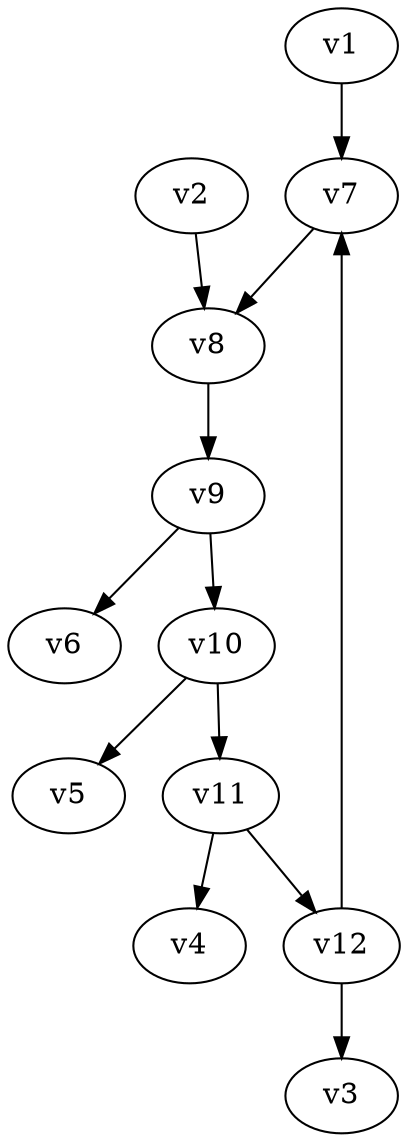 digraph physical_1L_2A_final_4H_top_internal_0 {
overall_factor=1;
multiplicity_factor=1;
v1;
v2;
v3;
v4;
v5;
v6;
v7 [int_id="V_141"];
v8 [int_id="V_141"];
v9 [int_id="V_141"];
v10 [int_id="V_141"];
v11 [int_id="V_134"];
v12 [int_id="V_134"];
v1 -> v7 [pdg=25, name=p1, mom=p1];
v2 -> v8 [pdg=25, name=p2, mom=p2];
v12 -> v3 [pdg=22, name=p3, mom=p3];
v11 -> v4 [pdg=22, name=p4, mom=p4];
v10 -> v5 [pdg=25, name=p5, mom=p5];
v9 -> v6 [pdg=25, name=p6, mom=p6];
v7 -> v8 [pdg=6, name=q1];
v8 -> v9 [pdg=6, name=q2];
v9 -> v10 [pdg=6, name=q3];
v10 -> v11 [pdg=6, name=q4];
v11 -> v12 [pdg=6, name=q5, lmb_index=0];
v12 -> v7 [pdg=6, name=q6];
}
